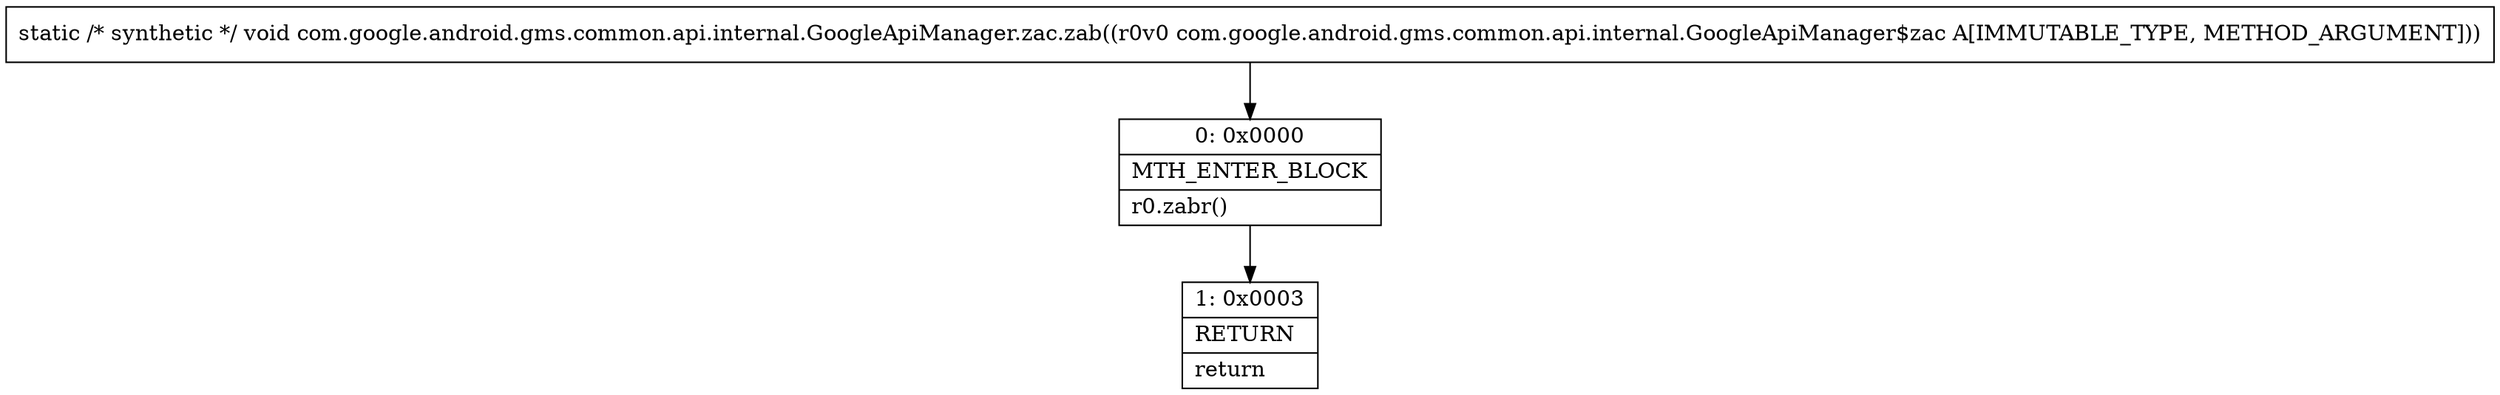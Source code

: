 digraph "CFG forcom.google.android.gms.common.api.internal.GoogleApiManager.zac.zab(Lcom\/google\/android\/gms\/common\/api\/internal\/GoogleApiManager$zac;)V" {
Node_0 [shape=record,label="{0\:\ 0x0000|MTH_ENTER_BLOCK\l|r0.zabr()\l}"];
Node_1 [shape=record,label="{1\:\ 0x0003|RETURN\l|return\l}"];
MethodNode[shape=record,label="{static \/* synthetic *\/ void com.google.android.gms.common.api.internal.GoogleApiManager.zac.zab((r0v0 com.google.android.gms.common.api.internal.GoogleApiManager$zac A[IMMUTABLE_TYPE, METHOD_ARGUMENT])) }"];
MethodNode -> Node_0;
Node_0 -> Node_1;
}

